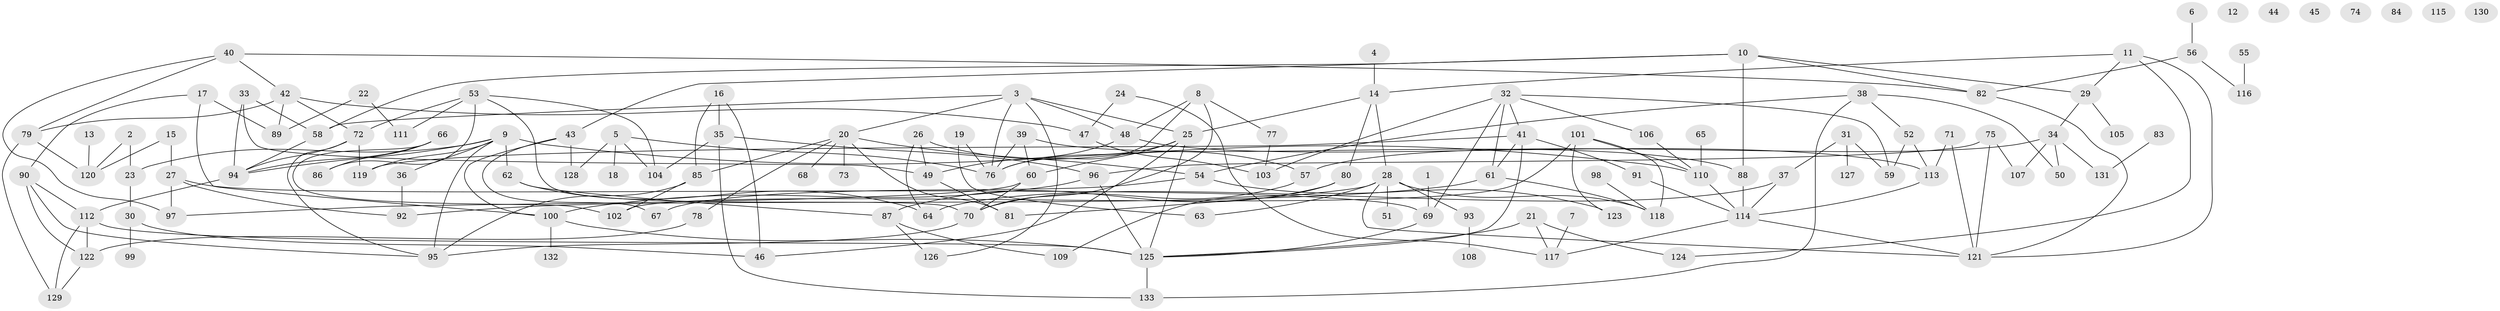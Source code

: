// Generated by graph-tools (version 1.1) at 2025/13/03/09/25 04:13:00]
// undirected, 133 vertices, 204 edges
graph export_dot {
graph [start="1"]
  node [color=gray90,style=filled];
  1;
  2;
  3;
  4;
  5;
  6;
  7;
  8;
  9;
  10;
  11;
  12;
  13;
  14;
  15;
  16;
  17;
  18;
  19;
  20;
  21;
  22;
  23;
  24;
  25;
  26;
  27;
  28;
  29;
  30;
  31;
  32;
  33;
  34;
  35;
  36;
  37;
  38;
  39;
  40;
  41;
  42;
  43;
  44;
  45;
  46;
  47;
  48;
  49;
  50;
  51;
  52;
  53;
  54;
  55;
  56;
  57;
  58;
  59;
  60;
  61;
  62;
  63;
  64;
  65;
  66;
  67;
  68;
  69;
  70;
  71;
  72;
  73;
  74;
  75;
  76;
  77;
  78;
  79;
  80;
  81;
  82;
  83;
  84;
  85;
  86;
  87;
  88;
  89;
  90;
  91;
  92;
  93;
  94;
  95;
  96;
  97;
  98;
  99;
  100;
  101;
  102;
  103;
  104;
  105;
  106;
  107;
  108;
  109;
  110;
  111;
  112;
  113;
  114;
  115;
  116;
  117;
  118;
  119;
  120;
  121;
  122;
  123;
  124;
  125;
  126;
  127;
  128;
  129;
  130;
  131;
  132;
  133;
  1 -- 69;
  2 -- 23;
  2 -- 120;
  3 -- 20;
  3 -- 25;
  3 -- 48;
  3 -- 58;
  3 -- 76;
  3 -- 126;
  4 -- 14;
  5 -- 18;
  5 -- 76;
  5 -- 104;
  5 -- 128;
  6 -- 56;
  7 -- 117;
  8 -- 48;
  8 -- 70;
  8 -- 76;
  8 -- 77;
  9 -- 23;
  9 -- 36;
  9 -- 62;
  9 -- 94;
  9 -- 95;
  9 -- 110;
  9 -- 119;
  10 -- 29;
  10 -- 43;
  10 -- 58;
  10 -- 82;
  10 -- 88;
  11 -- 14;
  11 -- 29;
  11 -- 121;
  11 -- 124;
  13 -- 120;
  14 -- 25;
  14 -- 28;
  14 -- 80;
  15 -- 27;
  15 -- 120;
  16 -- 35;
  16 -- 46;
  16 -- 85;
  17 -- 89;
  17 -- 90;
  17 -- 100;
  19 -- 63;
  19 -- 76;
  20 -- 54;
  20 -- 68;
  20 -- 73;
  20 -- 78;
  20 -- 81;
  20 -- 85;
  21 -- 117;
  21 -- 124;
  21 -- 125;
  22 -- 89;
  22 -- 111;
  23 -- 30;
  24 -- 47;
  24 -- 117;
  25 -- 46;
  25 -- 60;
  25 -- 76;
  25 -- 125;
  26 -- 49;
  26 -- 57;
  26 -- 64;
  27 -- 69;
  27 -- 92;
  27 -- 97;
  28 -- 51;
  28 -- 63;
  28 -- 81;
  28 -- 93;
  28 -- 118;
  28 -- 121;
  29 -- 34;
  29 -- 105;
  30 -- 46;
  30 -- 99;
  31 -- 37;
  31 -- 59;
  31 -- 127;
  32 -- 41;
  32 -- 59;
  32 -- 61;
  32 -- 69;
  32 -- 103;
  32 -- 106;
  33 -- 49;
  33 -- 58;
  33 -- 94;
  34 -- 50;
  34 -- 57;
  34 -- 107;
  34 -- 131;
  35 -- 96;
  35 -- 104;
  35 -- 133;
  36 -- 92;
  37 -- 64;
  37 -- 114;
  38 -- 50;
  38 -- 52;
  38 -- 54;
  38 -- 133;
  39 -- 60;
  39 -- 76;
  39 -- 88;
  40 -- 42;
  40 -- 79;
  40 -- 82;
  40 -- 97;
  41 -- 61;
  41 -- 91;
  41 -- 119;
  41 -- 125;
  42 -- 47;
  42 -- 72;
  42 -- 79;
  42 -- 89;
  43 -- 67;
  43 -- 100;
  43 -- 128;
  47 -- 103;
  48 -- 49;
  48 -- 113;
  49 -- 81;
  52 -- 59;
  52 -- 113;
  53 -- 70;
  53 -- 72;
  53 -- 86;
  53 -- 104;
  53 -- 111;
  54 -- 67;
  54 -- 123;
  55 -- 116;
  56 -- 82;
  56 -- 116;
  57 -- 70;
  58 -- 94;
  60 -- 70;
  60 -- 97;
  61 -- 92;
  61 -- 118;
  62 -- 64;
  62 -- 87;
  65 -- 110;
  66 -- 86;
  66 -- 94;
  66 -- 102;
  69 -- 125;
  70 -- 95;
  71 -- 113;
  71 -- 121;
  72 -- 94;
  72 -- 95;
  72 -- 119;
  75 -- 96;
  75 -- 107;
  75 -- 121;
  77 -- 103;
  78 -- 122;
  79 -- 120;
  79 -- 129;
  80 -- 87;
  80 -- 109;
  82 -- 121;
  83 -- 131;
  85 -- 95;
  85 -- 102;
  87 -- 109;
  87 -- 126;
  88 -- 114;
  90 -- 95;
  90 -- 112;
  90 -- 122;
  91 -- 114;
  93 -- 108;
  94 -- 112;
  96 -- 100;
  96 -- 125;
  98 -- 118;
  100 -- 125;
  100 -- 132;
  101 -- 102;
  101 -- 110;
  101 -- 118;
  101 -- 123;
  106 -- 110;
  110 -- 114;
  112 -- 122;
  112 -- 125;
  112 -- 129;
  113 -- 114;
  114 -- 117;
  114 -- 121;
  122 -- 129;
  125 -- 133;
}

